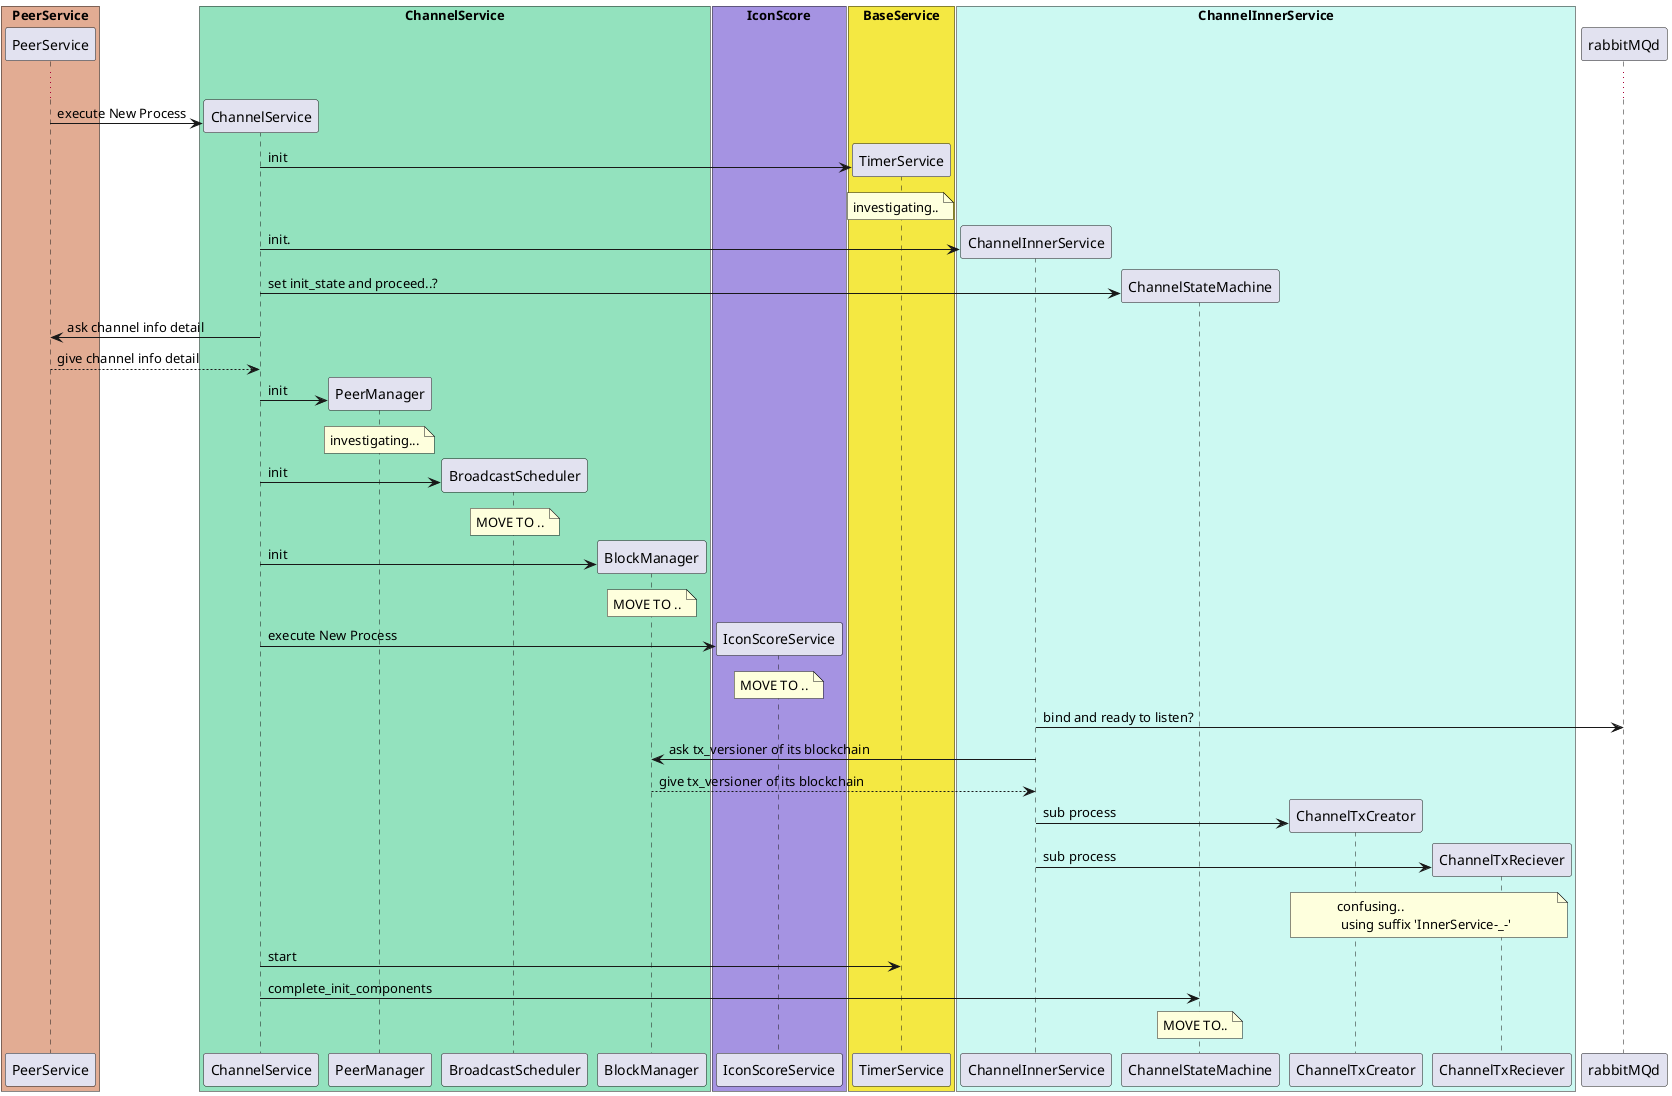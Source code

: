 
     ┌───────────┐                                                                                                                                                                                                                                                                                                ┌─────────┐
     │PeerService│                                                                                                                                                                                                                                                                                                │rabbitMQd│
     └─────┬─────┘                                                                                                                                                                                                                                                                                                └────┬────┘
           │execute New Process ┌──────────────┐                                                                                                                                                                                                                                                                       │
           │───────────────────>│ChannelService│                                                                                                                                                                                                                                                                       │
           │                    └──────┬───────┘                                                                                                                                                                                                                                                                       │
           │                                                                                       init                                                            ┌────────────┐                                                                                                                                      │
           │                           │ ─────────────────────────────────────────────────────────────────────────────────────────────────────────────────────────>│TimerService│                                                                                                                                      │
           │                           │                                                                                                                           └─────┬──────┘                                                                                                                                      │
           │                           │                                                                                                                         ╔═════════════════╗                                                                                                                                   │
           │                           │                                                                                                                         ║investigating.. ░║                                                                                                                                   │
           │                           │                                                                                                                         ╚═══════╤═════════╝                                                                                                                                   │
           │                           │                                                                       init.                                                     │                 ┌───────────────────┐                                                                                                       │
           │                           │ ─────────────────────────────────────────────────────────────────────────────────────────────────────────────────────────────────────────────────>│ChannelInnerService│                                                                                                       │
           │                           │                                                                                                                                 │                 └─────────┬─────────┘                                                                                                       │
           │                           │                                                                          set init_state and proceed..?                          │                                                ┌───────────────────┐                                                                        │
           │                           │ ────────────────────────────────────────────────────────────────────────────────────────────────────────────────────────────────────────────────────────────────────────────────>│ChannelStateMachine│                                                                        │
           │                           │                                                                                                                                 │                           │                    └─────────┬─────────┘                                                                        │
           │  ask channel info detail  │                                                                                                                                 │                           │                                                                                                                 │
           │<───────────────────────────                                                                                                                                 │                           │                              │                                                                                  │
           │                           │                                                                                                                                 │                           │                              │                                                                                  │
           │ give channel info detail  │                                                                                                                                 │                           │                              │                                                                                  │
           │───────────────────────────>                                                                                                                                 │                           │                              │                                                                                  │
           │                           │                                                                                                                                 │                           │                              │                                                                                  │
           │                           │       init       ┌───────────┐                                                                                                  │                           │                              │                                                                                  │
           │                           │ ────────────────>│PeerManager│                                                                                                  │                           │                              │                                                                                  │
           │                           │                  └─────┬─────┘                                                                                                  │                           │                              │                                                                                  │
           │                           │               ╔══════════════════╗                                                                                              │                           │                              │                                                                                  │
           │                           │               ║investigating... ░║                                                                                              │                           │                              │                                                                                  │
           │                           │               ╚════════╤═════════╝                                                                                              │                           │                              │                                                                                  │
           │                           │                  init  │                ┌──────────────────┐                                                                    │                           │                              │                                                                                  │
           │                           │ ───────────────────────────────────────>│BroadcastScheduler│                                                                    │                           │                              │                                                                                  │
           │                           │                        │                └────────┬─────────┘                                                                    │                           │                              │                                                                                  │
           │                           │                        │                    ╔════════════╗                                                                      │                           │                              │                                                                                  │
           │                           │                        │                    ║MOVE TO .. ░║                                                                      │                           │                              │                                                                                  │
           │                           │                        │                    ╚════╤═══════╝                                                                      │                           │                              │                                                                                  │
           │                           │                        │        init             │                    ┌────────────┐                                            │                           │                              │                                                                                  │
           │                           │ ─────────────────────────────────────────────────────────────────────>│BlockManager│                                            │                           │                              │                                                                                  │
           │                           │                        │                         │                    └─────┬──────┘                                            │                           │                              │                                                                                  │
           │                           │                        │                         │                     ╔════════════╗                                           │                           │                              │                                                                                  │
           │                           │                        │                         │                     ║MOVE TO .. ░║                                           │                           │                              │                                                                                  │
           │                           │                        │                         │                     ╚════╤═══════╝                                           │                           │                              │                                                                                  │
           │                           │                        │             execute New Process                    │                 ┌────────────────┐                │                           │                              │                                                                                  │
           │                           │ ─────────────────────────────────────────────────────────────────────────────────────────────>│IconScoreService│                │                           │                              │                                                                                  │
           │                           │                        │                         │                          │                 └───────┬────────┘                │                           │                              │                                                                                  │
           │                           │                        │                         │                          │                    ╔════════════╗                 │                           │                              │                                                                                  │
           │                           │                        │                         │                          │                    ║MOVE TO .. ░║                 │                           │                              │                                                                                  │
           │                           │                        │                         │                          │                    ╚════╤═══════╝                 │                           │                              │                                                                                  │
           │                           │                        │                         │                          │                         │                         │                           │                              │             bind and ready to listen?                                            │
           │                           │                        │                         │                          │                         │                         │                           │ ────────────────────────────────────────────────────────────────────────────────────────────────────────────────>
           │                           │                        │                         │                          │                         │                         │                           │                              │                                                                                  │
           │                           │                        │                         │                          │                      ask tx_versioner of its blockchain                       │                              │                                                                                  │
           │                           │                        │                         │                          │ <─────────────────────────────────────────────────────────────────────────────│                              │                                                                                  │
           │                           │                        │                         │                          │                         │                         │                           │                              │                                                                                  │
           │                           │                        │                         │                          │                      give tx_versioner of its blockchain                      │                              │                                                                                  │
           │                           │                        │                         │                          │ ─────────────────────────────────────────────────────────────────────────────>│                              │                                                                                  │
           │                           │                        │                         │                          │                         │                         │                           │                              │                                                                                  │
           │                           │                        │                         │                          │                         │                         │                           │                       fork.  │                    ┌────────────────┐                                            │
           │                           │                        │                         │                          │                         │                         │                           │ ─────────────────────────────────────────────────>│ChannelTxCreator│                                            │
           │                           │                        │                         │                          │                         │                         │                           │                              │                    └───────┬────────┘                                            │
           │                           │                        │                         │                          │                         │                         │                           │                              │      fork.                                     ┌─────────────────┐               │
           │                           │                        │                         │                          │                         │                         │                           │ ─────────────────────────────────────────────────────────────────────────────>│ChannelTxReciever│               │
           │                           │                        │                         │                          │                         │                         │                           │                              │                            │                   └────────┬────────┘               │
           │                           │                        │                         │                          │                         │                         │                           │                              │                   ╔════════╧══════════════════════════════════════╗              │
           │                           │                        │                         │                          │                         │                         │                           │                              │                   ║confusing..                                   ░║              │
           │                           │                        │                         │                          │                         │                         │                           │                              │                   ║ using suffix 'InnerService-_-'                ║              │
           │                           │                        │                         │                          │                         │                         │                           │                              │                   ╚════════╤════════════════════════════╤═════════╝              │
           │                           │                        │                         │           start          │                         │                         │                           │                              │                            │                            │                        │
           │                           │ ────────────────────────────────────────────────────────────────────────────────────────────────────────────────────────────────>                           │                              │                            │                            │                        │
           │                           │                        │                         │                          │                         │                         │                           │                              │                            │                            │                        │
           │                           │                        │                         │                          │    complete_init_components                       │                           │                              │                            │                            │                        │
           │                           │ ──────────────────────────────────────────────────────────────────────────────────────────────────────────────────────────────────────────────────────────────────────────────────────────>│                            │                            │                        │
           │                           │                        │                         │                          │                         │                         │                           │                              │                            │                            │                        │
           │                           │                        │                         │                          │                         │                         │                           │                         ╔════╧══════╗                     │                            │                        │
           │                                                                                                                                                                                                                   ║MOVE TO.. ░║                                                                           │
     ┌─────┴─────┐              ┌──────┴───────┐          ┌─────┴─────┐          ┌────────┴─────────┐          ┌─────┴──────┐          ┌───────┴────────┐          ┌─────┴──────┐          ┌─────────┴─────────┐          ┌────╚═══════════╝──┐          ┌───────┴────────┐          ┌────────┴────────┐          ┌────┴────┐
     │PeerService│              │ChannelService│          │PeerManager│          │BroadcastScheduler│          │BlockManager│          │IconScoreService│          │TimerService│          │ChannelInnerService│          │ChannelStateMachine│          │ChannelTxCreator│          │ChannelTxReciever│          │rabbitMQd│
     └───────────┘              └──────────────┘          └───────────┘          └──────────────────┘          └────────────┘          └────────────────┘          └────────────┘          └───────────────────┘          └───────────────────┘          └────────────────┘          └─────────────────┘          └─────────┘

@startuml

box "PeerService" #e2ac93
    participant PeerService
end box

box "ChannelService" #93e2be
    participant ChannelService 
    participant PeerManager 
    ' participant Signer
    participant BroadcastScheduler 
    participant BlockManager 
    ' participant NodeSubscriber
end box

box "IconScore" #a593e2
    participant IconScoreService
end box

box "BaseService" #f4e842 
    participant TimerService
end box 

box "ChannelInnerService" #ccf9f2
    participant ChannelInnerService
    participant ChannelStateMachine
    participant ChannelTxCreator
    participant ChannelTxReciever
end box 

create ChannelService
...
PeerService -> ChannelService: execute New Process

'---------- CHANNEL START 
create TimerService
ChannelService -> TimerService: init
note over TimerService: investigating..
create ChannelInnerService
ChannelService -> ChannelInnerService: init.
create ChannelStateMachine
ChannelService -> ChannelStateMachine: set init_state and proceed..?
ChannelService -> PeerService: ask channel info detail
PeerService --> ChannelService: give channel info detail

'---------- initialize channel by detailed info
create PeerManager
ChannelService -> PeerManager: init
note over PeerManager: investigating...

' BroadcastScheduler
create BroadcastScheduler
ChannelService -> BroadcastScheduler: init
note over BroadcastScheduler: MOVE TO ..

' BlockManager
create BlockManager
ChannelService -> BlockManager: init 
note over BlockManager: MOVE TO ..

'---------- SCORE-A
create IconScoreService 
ChannelService -> IconScoreService: execute New Process
note over IconScoreService: MOVE TO ..
'---------- SCORE-Z

ChannelInnerService -> rabbitMQd: bind and ready to listen?
ChannelInnerService -> BlockManager: ask tx_versioner of its blockchain
BlockManager --> ChannelInnerService: give tx_versioner of its blockchain

'---------- Initialize Sub ServiceS 
create ChannelTxCreator
ChannelInnerService -> ChannelTxCreator: sub process 
create ChannelTxReciever
ChannelInnerService -> ChannelTxReciever: sub process
note over ChannelTxCreator, ChannelTxReciever: confusing..\n using suffix 'InnerService-_-' 

'---------- finallei~ 
ChannelService -> TimerService: start
ChannelService -> ChannelStateMachine: complete_init_components
note over ChannelStateMachine: MOVE TO..
@enduml

